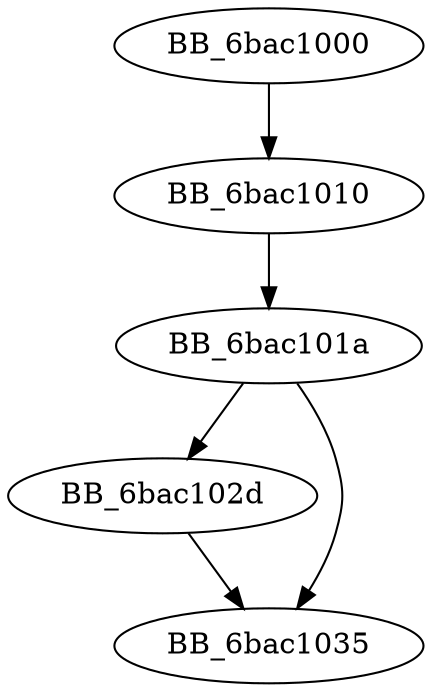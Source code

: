 DiGraph sub_6BAC1000{
BB_6bac1000->BB_6bac1010
BB_6bac1010->BB_6bac101a
BB_6bac101a->BB_6bac102d
BB_6bac101a->BB_6bac1035
BB_6bac102d->BB_6bac1035
}
